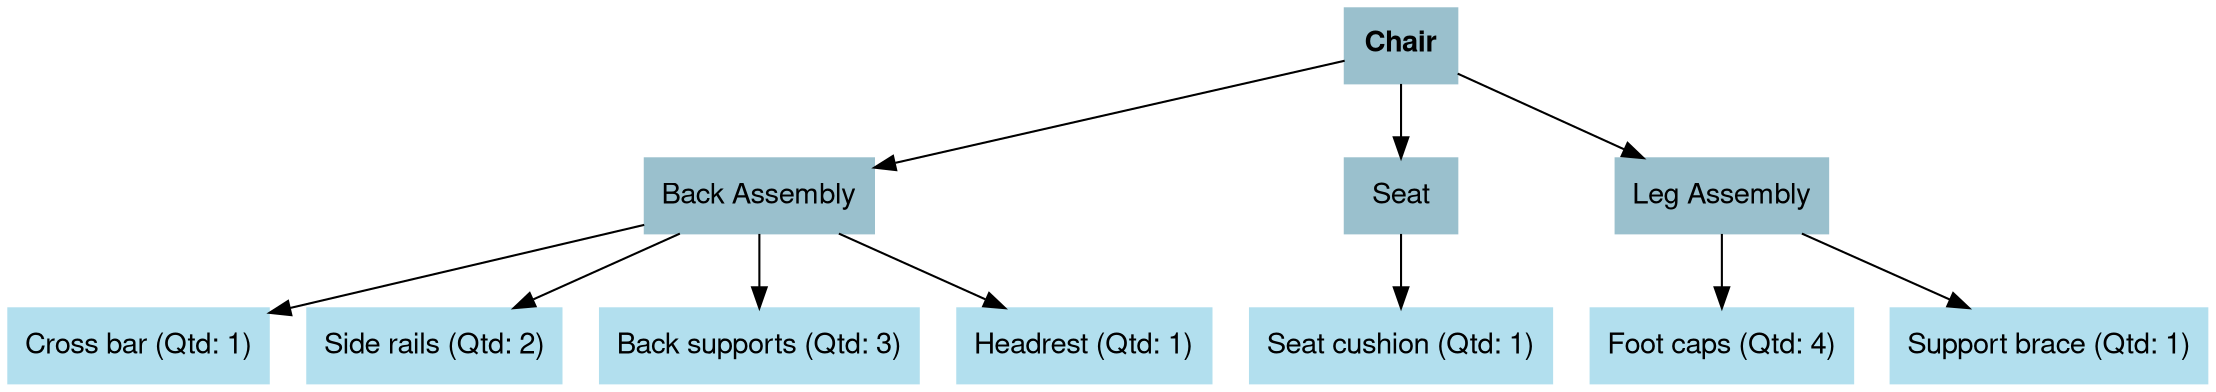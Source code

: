 digraph G {
    fontname="Helvetica,Arial,sans-serif";
    node [fontname="Helvetica,Arial,sans-serif"];
    edge [fontname="Helvetica,Arial,sans-serif"];
    node [color=lightblue2, style=filled];
    "Cross bar" [label="Cross bar (Qtd: 1)", shape=box];
    "Side rails" [label="Side rails (Qtd: 2)", shape=box];
    "Cross bar" [label="Cross bar (Qtd: 1)", shape=box];
    "Back supports" [label="Back supports (Qtd: 3)", shape=box];
    "Foot caps" [label="Foot caps (Qtd: 4)", shape=box];
    "Headrest" [label="Headrest (Qtd: 1)", shape=box];
    "Seat cushion" [label="Seat cushion (Qtd: 1)", shape=box];
    "Support brace" [label="Support brace (Qtd: 1)", shape=box];
    "Back Assembly" [label="Back Assembly", shape=box, color=lightblue3, style=filled];
    "Seat" [label="Seat", shape=box, color=lightblue3, style=filled];
    "Back Assembly" [label="Back Assembly", shape=box, color=lightblue3, style=filled];
    "Leg Assembly" [label="Leg Assembly", shape=box, color=lightblue3, style=filled];
    "Back Assembly" [label="Back Assembly", shape=box, color=lightblue3, style=filled];
    "Leg Assembly" [label="Leg Assembly", shape=box, color=lightblue3, style=filled];
    "Back Assembly" [label="Back Assembly", shape=box, color=lightblue3, style=filled];
    "Chair" [label=<<b>Chair</b>>, shape=box, style=filled, color=lightblue3];
    "Chair" [label=<<b>Chair</b>>, shape=box, style=filled, color=lightblue3];
    "Chair" [label=<<b>Chair</b>>, shape=box, style=filled, color=lightblue3];
    "Seat" -> "Seat cushion";
    "Leg Assembly" -> "Support brace";
    "Back Assembly" -> "Side rails";
    "Leg Assembly" -> "Foot caps";
    "Back Assembly" -> "Headrest";
    "Back Assembly" -> "Cross bar";
    "Chair" -> "Back Assembly";
    "Chair" -> "Seat";
    "Back Assembly" -> "Back supports";
    "Chair" -> "Leg Assembly";
}
